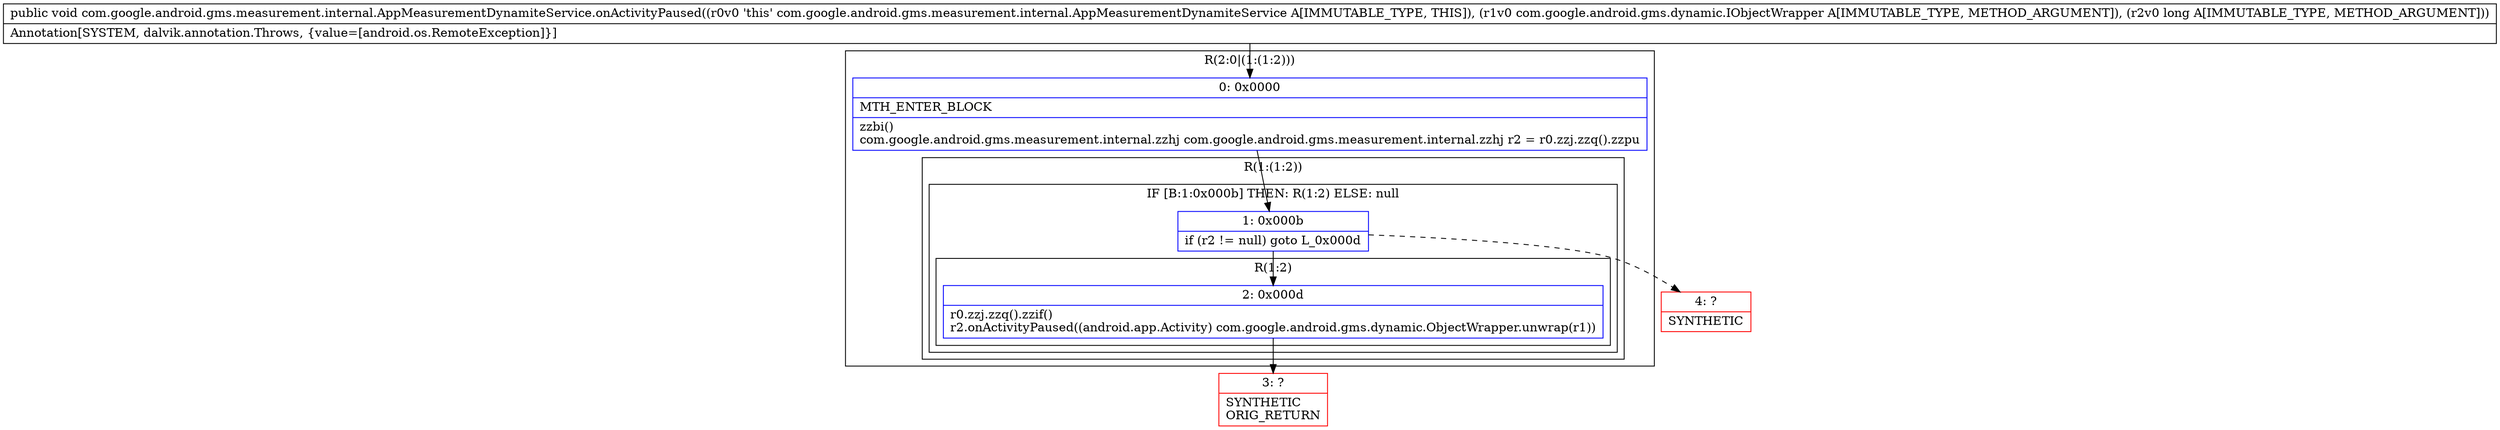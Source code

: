 digraph "CFG forcom.google.android.gms.measurement.internal.AppMeasurementDynamiteService.onActivityPaused(Lcom\/google\/android\/gms\/dynamic\/IObjectWrapper;J)V" {
subgraph cluster_Region_1940171703 {
label = "R(2:0|(1:(1:2)))";
node [shape=record,color=blue];
Node_0 [shape=record,label="{0\:\ 0x0000|MTH_ENTER_BLOCK\l|zzbi()\lcom.google.android.gms.measurement.internal.zzhj com.google.android.gms.measurement.internal.zzhj r2 = r0.zzj.zzq().zzpu\l}"];
subgraph cluster_Region_1853983391 {
label = "R(1:(1:2))";
node [shape=record,color=blue];
subgraph cluster_IfRegion_675988405 {
label = "IF [B:1:0x000b] THEN: R(1:2) ELSE: null";
node [shape=record,color=blue];
Node_1 [shape=record,label="{1\:\ 0x000b|if (r2 != null) goto L_0x000d\l}"];
subgraph cluster_Region_1535006771 {
label = "R(1:2)";
node [shape=record,color=blue];
Node_2 [shape=record,label="{2\:\ 0x000d|r0.zzj.zzq().zzif()\lr2.onActivityPaused((android.app.Activity) com.google.android.gms.dynamic.ObjectWrapper.unwrap(r1))\l}"];
}
}
}
}
Node_3 [shape=record,color=red,label="{3\:\ ?|SYNTHETIC\lORIG_RETURN\l}"];
Node_4 [shape=record,color=red,label="{4\:\ ?|SYNTHETIC\l}"];
MethodNode[shape=record,label="{public void com.google.android.gms.measurement.internal.AppMeasurementDynamiteService.onActivityPaused((r0v0 'this' com.google.android.gms.measurement.internal.AppMeasurementDynamiteService A[IMMUTABLE_TYPE, THIS]), (r1v0 com.google.android.gms.dynamic.IObjectWrapper A[IMMUTABLE_TYPE, METHOD_ARGUMENT]), (r2v0 long A[IMMUTABLE_TYPE, METHOD_ARGUMENT]))  | Annotation[SYSTEM, dalvik.annotation.Throws, \{value=[android.os.RemoteException]\}]\l}"];
MethodNode -> Node_0;
Node_0 -> Node_1;
Node_1 -> Node_2;
Node_1 -> Node_4[style=dashed];
Node_2 -> Node_3;
}

